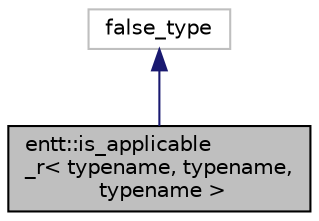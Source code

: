 digraph "entt::is_applicable_r&lt; typename, typename, typename &gt;"
{
 // LATEX_PDF_SIZE
  edge [fontname="Helvetica",fontsize="10",labelfontname="Helvetica",labelfontsize="10"];
  node [fontname="Helvetica",fontsize="10",shape=record];
  Node1 [label="entt::is_applicable\l_r\< typename, typename,\l typename \>",height=0.2,width=0.4,color="black", fillcolor="grey75", style="filled", fontcolor="black",tooltip="Same as std::is_invocable_r, but with tuples for arguments."];
  Node2 -> Node1 [dir="back",color="midnightblue",fontsize="10",style="solid",fontname="Helvetica"];
  Node2 [label="false_type",height=0.2,width=0.4,color="grey75", fillcolor="white", style="filled",tooltip=" "];
}

